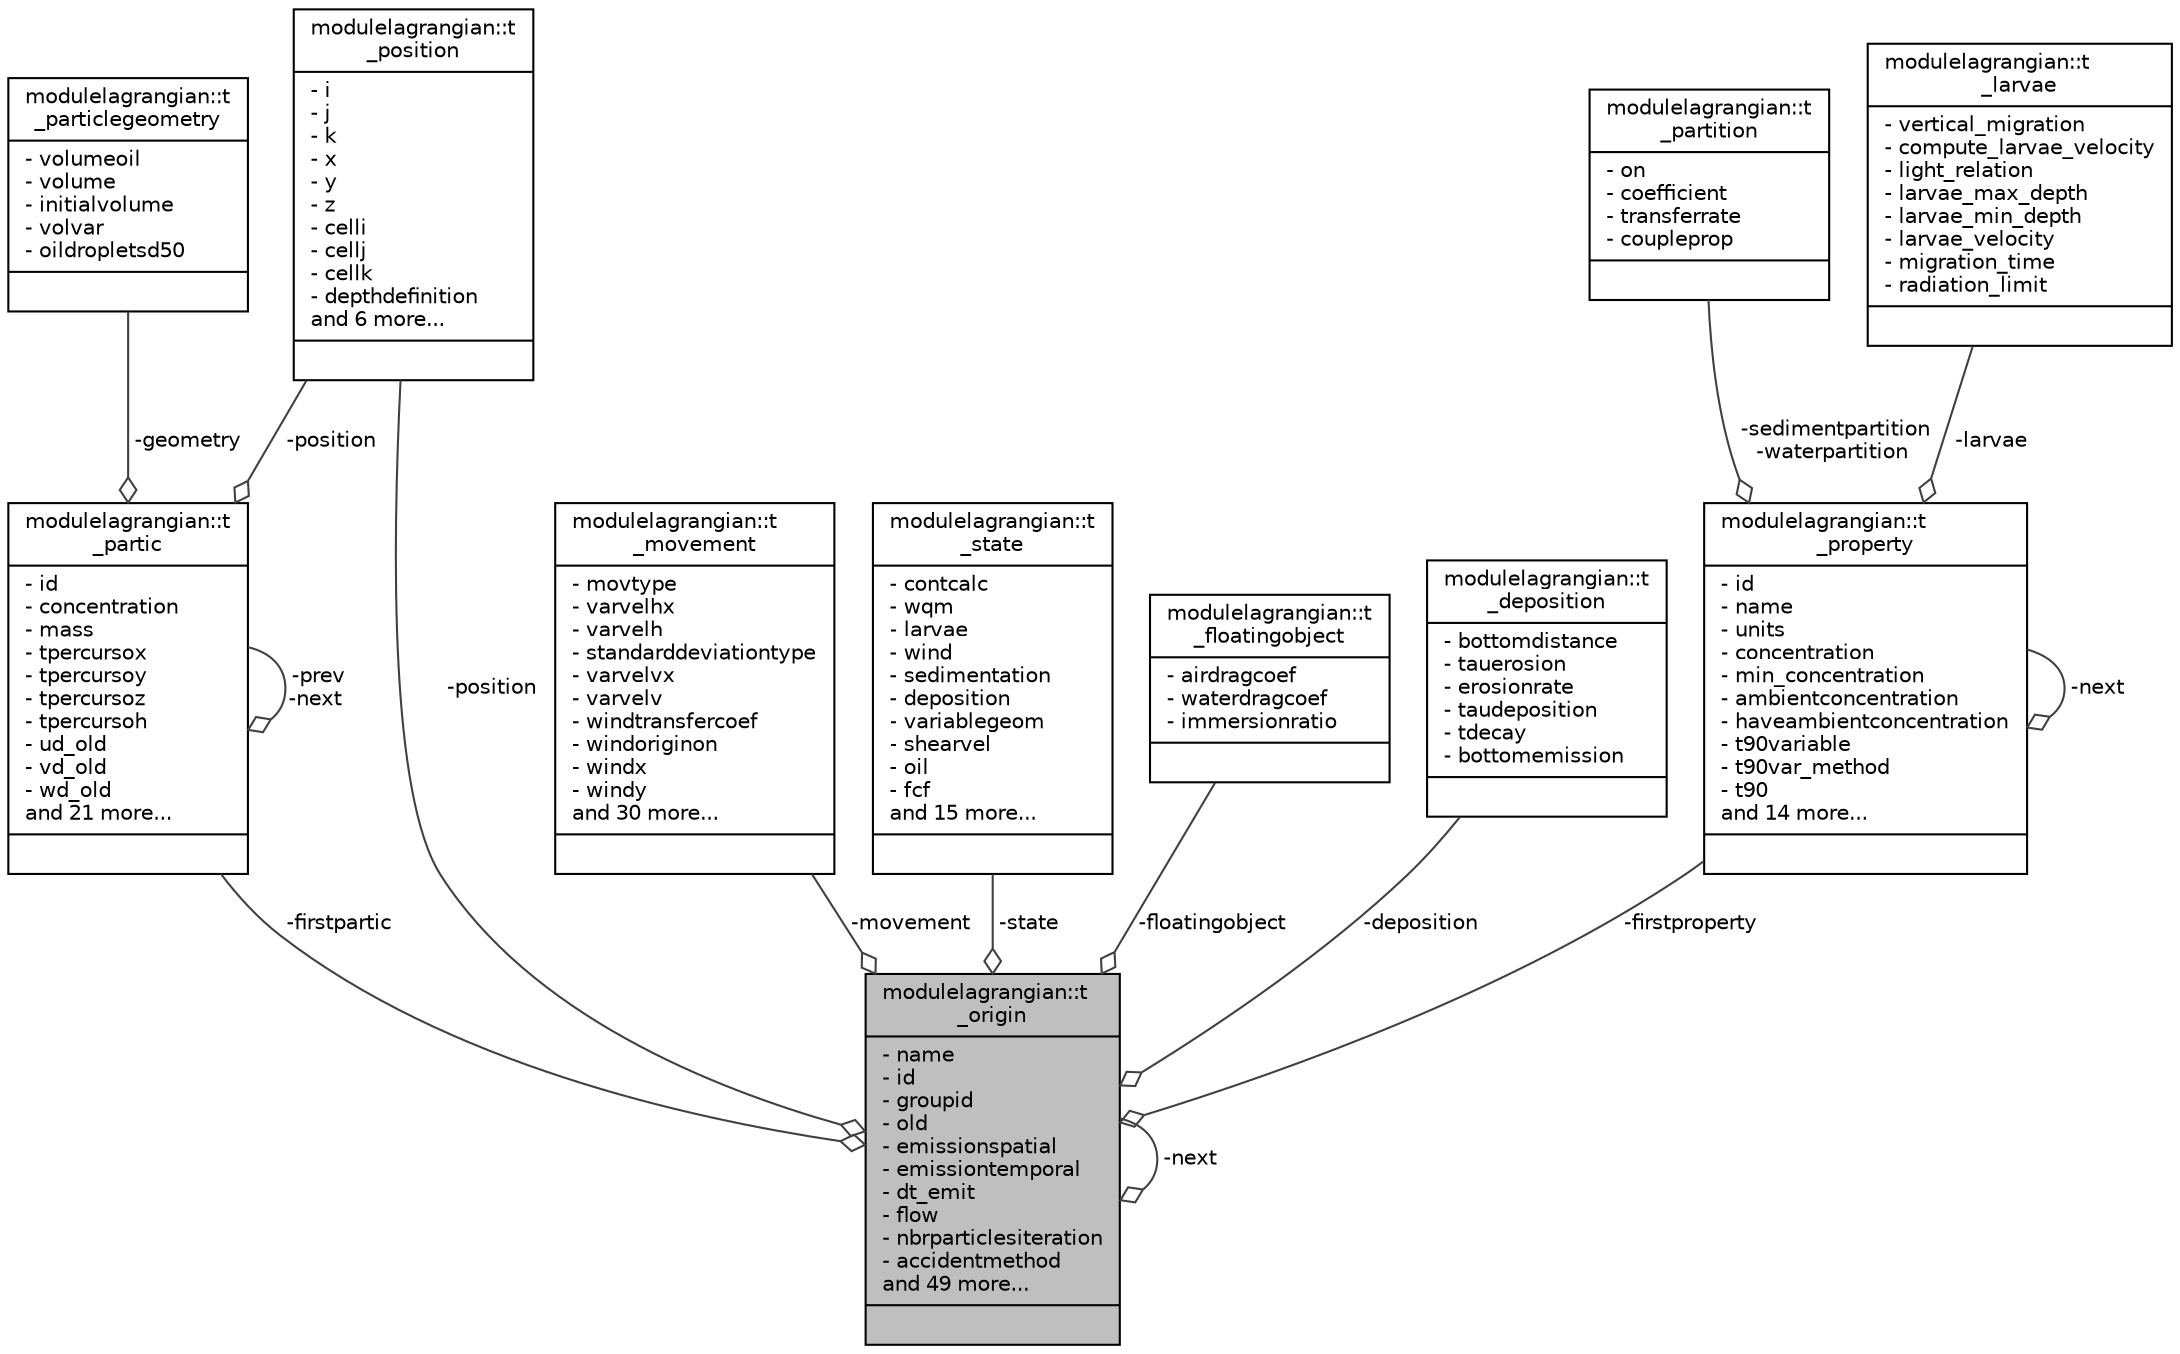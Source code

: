 digraph "modulelagrangian::t_origin"
{
 // LATEX_PDF_SIZE
  edge [fontname="Helvetica",fontsize="10",labelfontname="Helvetica",labelfontsize="10"];
  node [fontname="Helvetica",fontsize="10",shape=record];
  Node1 [label="{modulelagrangian::t\l_origin\n|- name\l- id\l- groupid\l- old\l- emissionspatial\l- emissiontemporal\l- dt_emit\l- flow\l- nbrparticlesiteration\l- accidentmethod\land 49 more...\l|}",height=0.2,width=0.4,color="black", fillcolor="grey75", style="filled", fontcolor="black",tooltip=" "];
  Node1 -> Node1 [color="grey25",fontsize="10",style="solid",label=" -next" ,arrowhead="odiamond",fontname="Helvetica"];
  Node2 -> Node1 [color="grey25",fontsize="10",style="solid",label=" -firstpartic" ,arrowhead="odiamond",fontname="Helvetica"];
  Node2 [label="{modulelagrangian::t\l_partic\n|- id\l- concentration\l- mass\l- tpercursox\l- tpercursoy\l- tpercursoz\l- tpercursoh\l- ud_old\l- vd_old\l- wd_old\land 21 more...\l|}",height=0.2,width=0.4,color="black", fillcolor="white", style="filled",URL="$structmodulelagrangian_1_1t__partic.html",tooltip=" "];
  Node2 -> Node2 [color="grey25",fontsize="10",style="solid",label=" -prev\n-next" ,arrowhead="odiamond",fontname="Helvetica"];
  Node3 -> Node2 [color="grey25",fontsize="10",style="solid",label=" -geometry" ,arrowhead="odiamond",fontname="Helvetica"];
  Node3 [label="{modulelagrangian::t\l_particlegeometry\n|- volumeoil\l- volume\l- initialvolume\l- volvar\l- oildropletsd50\l|}",height=0.2,width=0.4,color="black", fillcolor="white", style="filled",URL="$structmodulelagrangian_1_1t__particlegeometry.html",tooltip=" "];
  Node4 -> Node2 [color="grey25",fontsize="10",style="solid",label=" -position" ,arrowhead="odiamond",fontname="Helvetica"];
  Node4 [label="{modulelagrangian::t\l_position\n|- i\l- j\l- k\l- x\l- y\l- z\l- celli\l- cellj\l- cellk\l- depthdefinition\land 6 more...\l|}",height=0.2,width=0.4,color="black", fillcolor="white", style="filled",URL="$structmodulelagrangian_1_1t__position.html",tooltip=" "];
  Node5 -> Node1 [color="grey25",fontsize="10",style="solid",label=" -movement" ,arrowhead="odiamond",fontname="Helvetica"];
  Node5 [label="{modulelagrangian::t\l_movement\n|- movtype\l- varvelhx\l- varvelh\l- standarddeviationtype\l- varvelvx\l- varvelv\l- windtransfercoef\l- windoriginon\l- windx\l- windy\land 30 more...\l|}",height=0.2,width=0.4,color="black", fillcolor="white", style="filled",URL="$structmodulelagrangian_1_1t__movement.html",tooltip=" "];
  Node6 -> Node1 [color="grey25",fontsize="10",style="solid",label=" -state" ,arrowhead="odiamond",fontname="Helvetica"];
  Node6 [label="{modulelagrangian::t\l_state\n|- contcalc\l- wqm\l- larvae\l- wind\l- sedimentation\l- deposition\l- variablegeom\l- shearvel\l- oil\l- fcf\land 15 more...\l|}",height=0.2,width=0.4,color="black", fillcolor="white", style="filled",URL="$structmodulelagrangian_1_1t__state.html",tooltip=" "];
  Node4 -> Node1 [color="grey25",fontsize="10",style="solid",label=" -position" ,arrowhead="odiamond",fontname="Helvetica"];
  Node7 -> Node1 [color="grey25",fontsize="10",style="solid",label=" -floatingobject" ,arrowhead="odiamond",fontname="Helvetica"];
  Node7 [label="{modulelagrangian::t\l_floatingobject\n|- airdragcoef\l- waterdragcoef\l- immersionratio\l|}",height=0.2,width=0.4,color="black", fillcolor="white", style="filled",URL="$structmodulelagrangian_1_1t__floatingobject.html",tooltip=" "];
  Node8 -> Node1 [color="grey25",fontsize="10",style="solid",label=" -deposition" ,arrowhead="odiamond",fontname="Helvetica"];
  Node8 [label="{modulelagrangian::t\l_deposition\n|- bottomdistance\l- tauerosion\l- erosionrate\l- taudeposition\l- tdecay\l- bottomemission\l|}",height=0.2,width=0.4,color="black", fillcolor="white", style="filled",URL="$structmodulelagrangian_1_1t__deposition.html",tooltip=" "];
  Node9 -> Node1 [color="grey25",fontsize="10",style="solid",label=" -firstproperty" ,arrowhead="odiamond",fontname="Helvetica"];
  Node9 [label="{modulelagrangian::t\l_property\n|- id\l- name\l- units\l- concentration\l- min_concentration\l- ambientconcentration\l- haveambientconcentration\l- t90variable\l- t90var_method\l- t90\land 14 more...\l|}",height=0.2,width=0.4,color="black", fillcolor="white", style="filled",URL="$structmodulelagrangian_1_1t__property.html",tooltip=" "];
  Node10 -> Node9 [color="grey25",fontsize="10",style="solid",label=" -sedimentpartition\n-waterpartition" ,arrowhead="odiamond",fontname="Helvetica"];
  Node10 [label="{modulelagrangian::t\l_partition\n|- on\l- coefficient\l- transferrate\l- coupleprop\l|}",height=0.2,width=0.4,color="black", fillcolor="white", style="filled",URL="$structmodulelagrangian_1_1t__partition.html",tooltip=" "];
  Node11 -> Node9 [color="grey25",fontsize="10",style="solid",label=" -larvae" ,arrowhead="odiamond",fontname="Helvetica"];
  Node11 [label="{modulelagrangian::t\l_larvae\n|- vertical_migration\l- compute_larvae_velocity\l- light_relation\l- larvae_max_depth\l- larvae_min_depth\l- larvae_velocity\l- migration_time\l- radiation_limit\l|}",height=0.2,width=0.4,color="black", fillcolor="white", style="filled",URL="$structmodulelagrangian_1_1t__larvae.html",tooltip=" "];
  Node9 -> Node9 [color="grey25",fontsize="10",style="solid",label=" -next" ,arrowhead="odiamond",fontname="Helvetica"];
}

